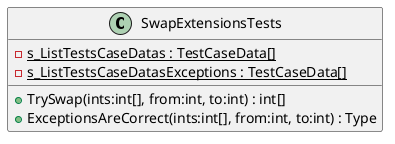 @startuml
class SwapExtensionsTests {
    {static} - s_ListTestsCaseDatas : TestCaseData[]
    + TrySwap(ints:int[], from:int, to:int) : int[]
    {static} - s_ListTestsCaseDatasExceptions : TestCaseData[]
    + ExceptionsAreCorrect(ints:int[], from:int, to:int) : Type
}
@enduml
